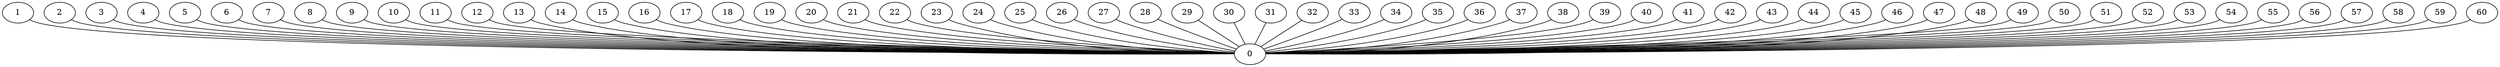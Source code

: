 graph G {
0;
1;
2;
3;
4;
5;
6;
7;
8;
9;
10;
11;
12;
13;
14;
15;
16;
17;
18;
19;
20;
21;
22;
23;
24;
25;
26;
27;
28;
29;
30;
31;
32;
33;
34;
35;
36;
37;
38;
39;
40;
41;
42;
43;
44;
45;
46;
47;
48;
49;
50;
51;
52;
53;
54;
55;
56;
57;
58;
59;
60;
1--0 ;
2--0 ;
5--0 ;
4--0 ;
3--0 ;
6--0 ;
7--0 ;
8--0 ;
10--0 ;
9--0 ;
12--0 ;
11--0 ;
15--0 ;
14--0 ;
13--0 ;
16--0 ;
17--0 ;
20--0 ;
19--0 ;
18--0 ;
21--0 ;
24--0 ;
23--0 ;
22--0 ;
25--0 ;
27--0 ;
26--0 ;
29--0 ;
28--0 ;
32--0 ;
31--0 ;
30--0 ;
34--0 ;
33--0 ;
35--0 ;
36--0 ;
39--0 ;
38--0 ;
37--0 ;
41--0 ;
40--0 ;
43--0 ;
42--0 ;
45--0 ;
44--0 ;
47--0 ;
46--0 ;
49--0 ;
48--0 ;
50--0 ;
51--0 ;
52--0 ;
53--0 ;
54--0 ;
57--0 ;
56--0 ;
55--0 ;
59--0 ;
58--0 ;
60--0 ;
}
